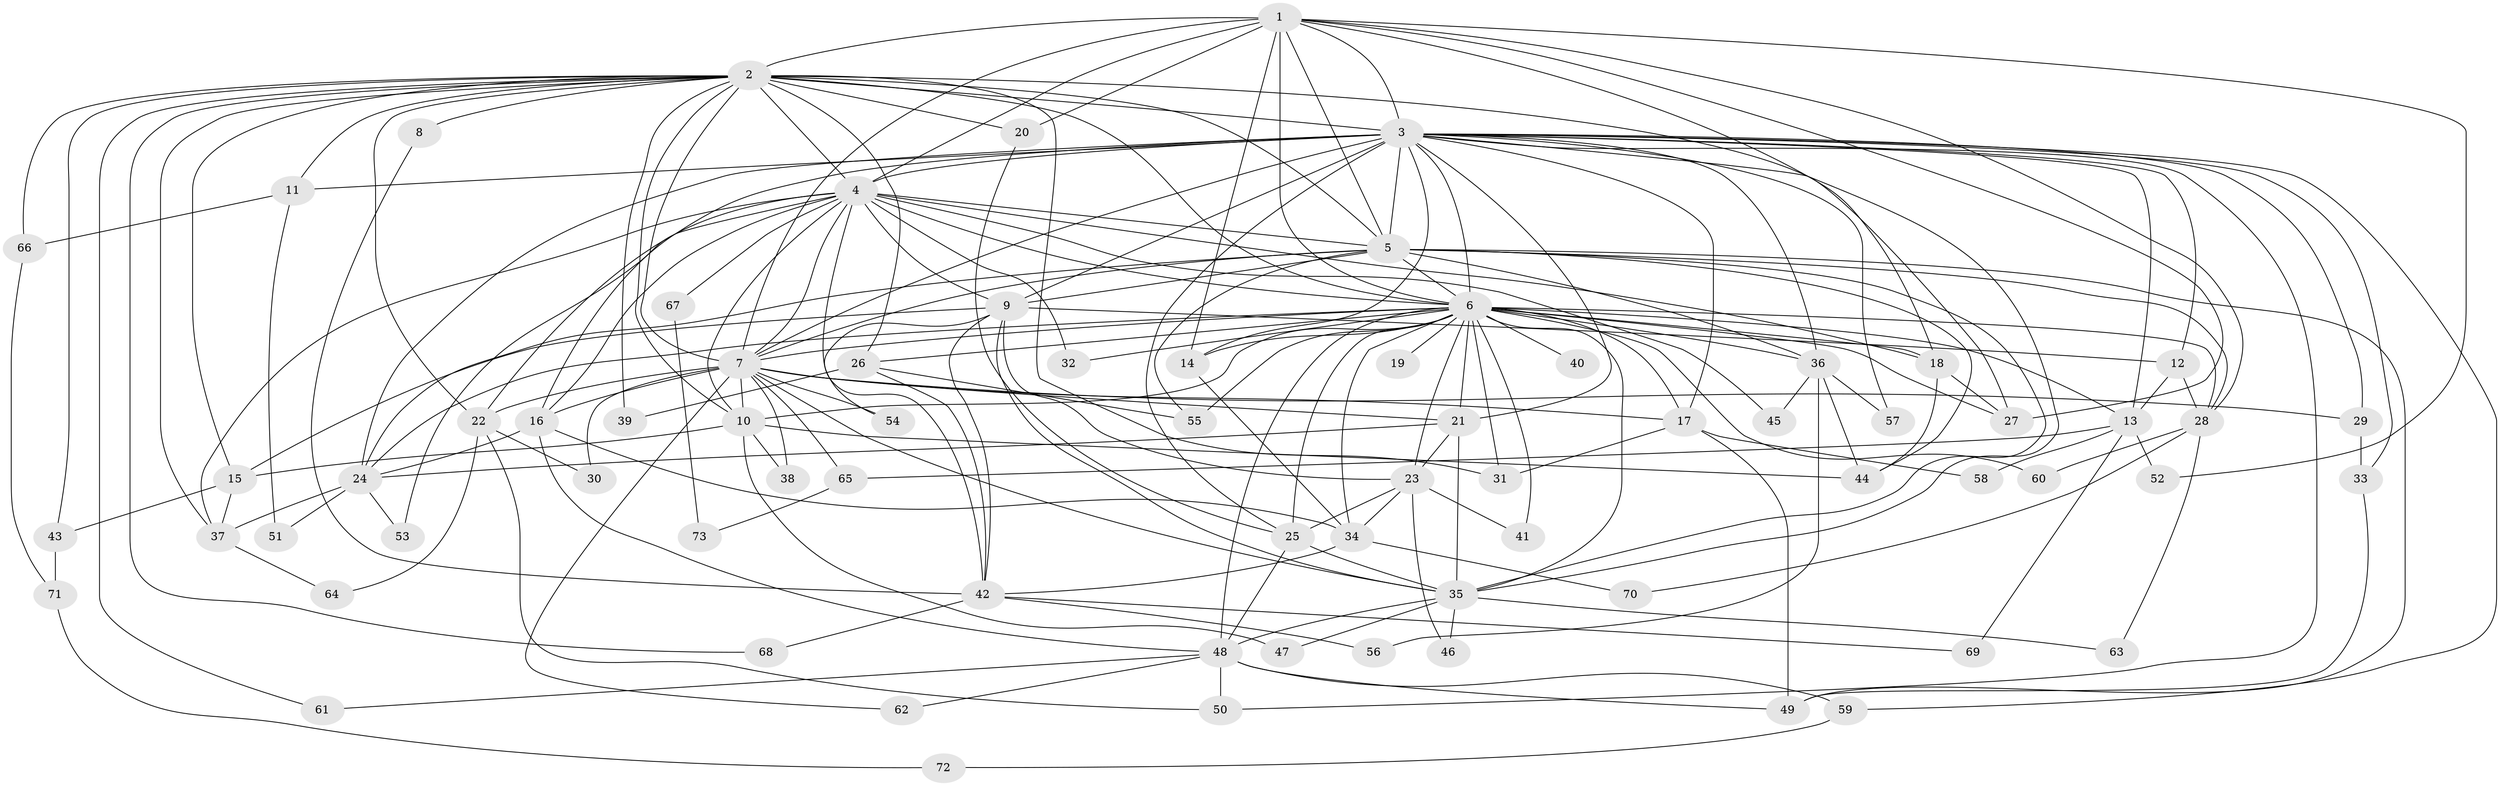 // original degree distribution, {15: 0.00684931506849315, 20: 0.02054794520547945, 24: 0.00684931506849315, 25: 0.00684931506849315, 23: 0.00684931506849315, 34: 0.00684931506849315, 21: 0.00684931506849315, 17: 0.00684931506849315, 3: 0.2328767123287671, 9: 0.00684931506849315, 4: 0.11643835616438356, 7: 0.0136986301369863, 2: 0.4520547945205479, 5: 0.0684931506849315, 6: 0.0273972602739726, 8: 0.0136986301369863}
// Generated by graph-tools (version 1.1) at 2025/34/03/09/25 02:34:57]
// undirected, 73 vertices, 192 edges
graph export_dot {
graph [start="1"]
  node [color=gray90,style=filled];
  1;
  2;
  3;
  4;
  5;
  6;
  7;
  8;
  9;
  10;
  11;
  12;
  13;
  14;
  15;
  16;
  17;
  18;
  19;
  20;
  21;
  22;
  23;
  24;
  25;
  26;
  27;
  28;
  29;
  30;
  31;
  32;
  33;
  34;
  35;
  36;
  37;
  38;
  39;
  40;
  41;
  42;
  43;
  44;
  45;
  46;
  47;
  48;
  49;
  50;
  51;
  52;
  53;
  54;
  55;
  56;
  57;
  58;
  59;
  60;
  61;
  62;
  63;
  64;
  65;
  66;
  67;
  68;
  69;
  70;
  71;
  72;
  73;
  1 -- 2 [weight=2.0];
  1 -- 3 [weight=2.0];
  1 -- 4 [weight=2.0];
  1 -- 5 [weight=1.0];
  1 -- 6 [weight=2.0];
  1 -- 7 [weight=1.0];
  1 -- 14 [weight=1.0];
  1 -- 18 [weight=1.0];
  1 -- 20 [weight=1.0];
  1 -- 27 [weight=1.0];
  1 -- 28 [weight=1.0];
  1 -- 52 [weight=1.0];
  2 -- 3 [weight=4.0];
  2 -- 4 [weight=2.0];
  2 -- 5 [weight=2.0];
  2 -- 6 [weight=4.0];
  2 -- 7 [weight=2.0];
  2 -- 8 [weight=3.0];
  2 -- 10 [weight=1.0];
  2 -- 11 [weight=1.0];
  2 -- 15 [weight=1.0];
  2 -- 20 [weight=1.0];
  2 -- 22 [weight=1.0];
  2 -- 26 [weight=1.0];
  2 -- 27 [weight=1.0];
  2 -- 31 [weight=1.0];
  2 -- 37 [weight=1.0];
  2 -- 39 [weight=1.0];
  2 -- 43 [weight=1.0];
  2 -- 61 [weight=1.0];
  2 -- 66 [weight=1.0];
  2 -- 68 [weight=1.0];
  3 -- 4 [weight=2.0];
  3 -- 5 [weight=4.0];
  3 -- 6 [weight=4.0];
  3 -- 7 [weight=3.0];
  3 -- 9 [weight=1.0];
  3 -- 11 [weight=1.0];
  3 -- 12 [weight=1.0];
  3 -- 13 [weight=1.0];
  3 -- 14 [weight=1.0];
  3 -- 16 [weight=1.0];
  3 -- 17 [weight=1.0];
  3 -- 21 [weight=1.0];
  3 -- 24 [weight=1.0];
  3 -- 25 [weight=2.0];
  3 -- 29 [weight=1.0];
  3 -- 33 [weight=1.0];
  3 -- 35 [weight=1.0];
  3 -- 36 [weight=1.0];
  3 -- 50 [weight=1.0];
  3 -- 57 [weight=1.0];
  3 -- 59 [weight=1.0];
  4 -- 5 [weight=2.0];
  4 -- 6 [weight=2.0];
  4 -- 7 [weight=1.0];
  4 -- 9 [weight=1.0];
  4 -- 10 [weight=1.0];
  4 -- 16 [weight=1.0];
  4 -- 18 [weight=1.0];
  4 -- 22 [weight=1.0];
  4 -- 32 [weight=1.0];
  4 -- 37 [weight=1.0];
  4 -- 42 [weight=1.0];
  4 -- 45 [weight=1.0];
  4 -- 53 [weight=1.0];
  4 -- 67 [weight=1.0];
  5 -- 6 [weight=2.0];
  5 -- 7 [weight=1.0];
  5 -- 9 [weight=2.0];
  5 -- 24 [weight=1.0];
  5 -- 28 [weight=1.0];
  5 -- 35 [weight=1.0];
  5 -- 36 [weight=2.0];
  5 -- 44 [weight=1.0];
  5 -- 49 [weight=1.0];
  5 -- 55 [weight=1.0];
  6 -- 7 [weight=2.0];
  6 -- 10 [weight=1.0];
  6 -- 13 [weight=8.0];
  6 -- 14 [weight=1.0];
  6 -- 17 [weight=1.0];
  6 -- 18 [weight=2.0];
  6 -- 19 [weight=1.0];
  6 -- 21 [weight=1.0];
  6 -- 23 [weight=1.0];
  6 -- 24 [weight=1.0];
  6 -- 25 [weight=1.0];
  6 -- 26 [weight=1.0];
  6 -- 27 [weight=2.0];
  6 -- 28 [weight=1.0];
  6 -- 31 [weight=2.0];
  6 -- 32 [weight=1.0];
  6 -- 34 [weight=1.0];
  6 -- 35 [weight=3.0];
  6 -- 36 [weight=1.0];
  6 -- 40 [weight=1.0];
  6 -- 41 [weight=1.0];
  6 -- 48 [weight=1.0];
  6 -- 55 [weight=1.0];
  6 -- 60 [weight=1.0];
  7 -- 10 [weight=1.0];
  7 -- 16 [weight=1.0];
  7 -- 17 [weight=1.0];
  7 -- 21 [weight=1.0];
  7 -- 22 [weight=1.0];
  7 -- 29 [weight=2.0];
  7 -- 30 [weight=1.0];
  7 -- 35 [weight=1.0];
  7 -- 38 [weight=1.0];
  7 -- 54 [weight=1.0];
  7 -- 62 [weight=1.0];
  7 -- 65 [weight=1.0];
  8 -- 42 [weight=1.0];
  9 -- 12 [weight=2.0];
  9 -- 15 [weight=1.0];
  9 -- 23 [weight=1.0];
  9 -- 35 [weight=1.0];
  9 -- 42 [weight=1.0];
  9 -- 54 [weight=1.0];
  10 -- 15 [weight=1.0];
  10 -- 38 [weight=1.0];
  10 -- 44 [weight=1.0];
  10 -- 47 [weight=1.0];
  11 -- 51 [weight=1.0];
  11 -- 66 [weight=1.0];
  12 -- 13 [weight=1.0];
  12 -- 28 [weight=1.0];
  13 -- 52 [weight=1.0];
  13 -- 58 [weight=1.0];
  13 -- 65 [weight=1.0];
  13 -- 69 [weight=1.0];
  14 -- 34 [weight=1.0];
  15 -- 37 [weight=1.0];
  15 -- 43 [weight=1.0];
  16 -- 24 [weight=1.0];
  16 -- 34 [weight=1.0];
  16 -- 48 [weight=1.0];
  17 -- 31 [weight=1.0];
  17 -- 49 [weight=1.0];
  17 -- 58 [weight=1.0];
  18 -- 27 [weight=1.0];
  18 -- 44 [weight=1.0];
  20 -- 25 [weight=1.0];
  21 -- 23 [weight=2.0];
  21 -- 24 [weight=1.0];
  21 -- 35 [weight=1.0];
  22 -- 30 [weight=1.0];
  22 -- 50 [weight=1.0];
  22 -- 64 [weight=1.0];
  23 -- 25 [weight=1.0];
  23 -- 34 [weight=1.0];
  23 -- 41 [weight=1.0];
  23 -- 46 [weight=1.0];
  24 -- 37 [weight=1.0];
  24 -- 51 [weight=1.0];
  24 -- 53 [weight=1.0];
  25 -- 35 [weight=1.0];
  25 -- 48 [weight=1.0];
  26 -- 39 [weight=1.0];
  26 -- 42 [weight=1.0];
  26 -- 55 [weight=1.0];
  28 -- 60 [weight=1.0];
  28 -- 63 [weight=1.0];
  28 -- 70 [weight=1.0];
  29 -- 33 [weight=1.0];
  33 -- 49 [weight=1.0];
  34 -- 42 [weight=1.0];
  34 -- 70 [weight=1.0];
  35 -- 46 [weight=1.0];
  35 -- 47 [weight=1.0];
  35 -- 48 [weight=1.0];
  35 -- 63 [weight=1.0];
  36 -- 44 [weight=1.0];
  36 -- 45 [weight=1.0];
  36 -- 56 [weight=1.0];
  36 -- 57 [weight=1.0];
  37 -- 64 [weight=1.0];
  42 -- 56 [weight=1.0];
  42 -- 68 [weight=1.0];
  42 -- 69 [weight=1.0];
  43 -- 71 [weight=1.0];
  48 -- 49 [weight=1.0];
  48 -- 50 [weight=1.0];
  48 -- 59 [weight=1.0];
  48 -- 61 [weight=1.0];
  48 -- 62 [weight=1.0];
  59 -- 72 [weight=1.0];
  65 -- 73 [weight=1.0];
  66 -- 71 [weight=1.0];
  67 -- 73 [weight=1.0];
  71 -- 72 [weight=1.0];
}
